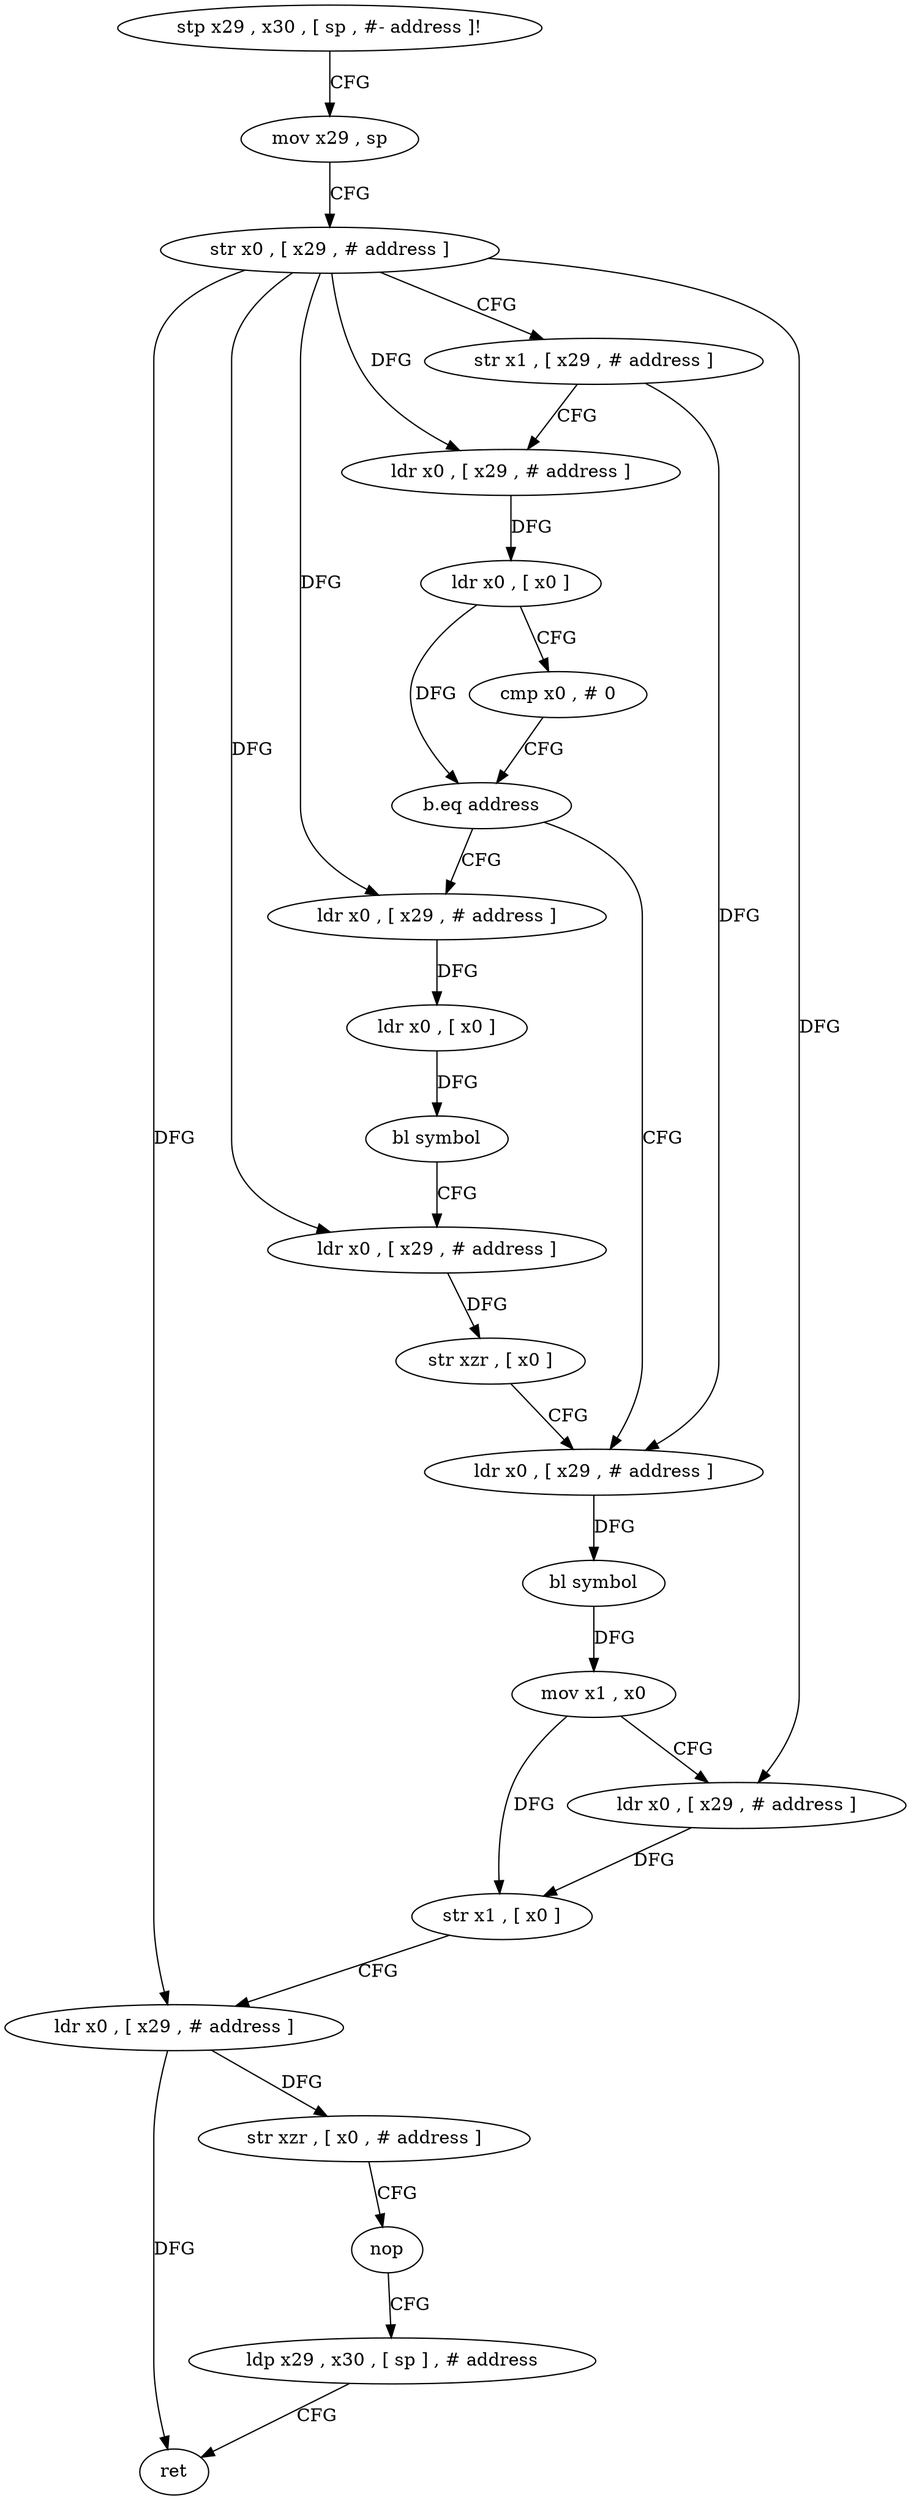 digraph "func" {
"135928" [label = "stp x29 , x30 , [ sp , #- address ]!" ]
"135932" [label = "mov x29 , sp" ]
"135936" [label = "str x0 , [ x29 , # address ]" ]
"135940" [label = "str x1 , [ x29 , # address ]" ]
"135944" [label = "ldr x0 , [ x29 , # address ]" ]
"135948" [label = "ldr x0 , [ x0 ]" ]
"135952" [label = "cmp x0 , # 0" ]
"135956" [label = "b.eq address" ]
"135980" [label = "ldr x0 , [ x29 , # address ]" ]
"135960" [label = "ldr x0 , [ x29 , # address ]" ]
"135984" [label = "bl symbol" ]
"135988" [label = "mov x1 , x0" ]
"135992" [label = "ldr x0 , [ x29 , # address ]" ]
"135996" [label = "str x1 , [ x0 ]" ]
"136000" [label = "ldr x0 , [ x29 , # address ]" ]
"136004" [label = "str xzr , [ x0 , # address ]" ]
"136008" [label = "nop" ]
"136012" [label = "ldp x29 , x30 , [ sp ] , # address" ]
"136016" [label = "ret" ]
"135964" [label = "ldr x0 , [ x0 ]" ]
"135968" [label = "bl symbol" ]
"135972" [label = "ldr x0 , [ x29 , # address ]" ]
"135976" [label = "str xzr , [ x0 ]" ]
"135928" -> "135932" [ label = "CFG" ]
"135932" -> "135936" [ label = "CFG" ]
"135936" -> "135940" [ label = "CFG" ]
"135936" -> "135944" [ label = "DFG" ]
"135936" -> "135992" [ label = "DFG" ]
"135936" -> "136000" [ label = "DFG" ]
"135936" -> "135960" [ label = "DFG" ]
"135936" -> "135972" [ label = "DFG" ]
"135940" -> "135944" [ label = "CFG" ]
"135940" -> "135980" [ label = "DFG" ]
"135944" -> "135948" [ label = "DFG" ]
"135948" -> "135952" [ label = "CFG" ]
"135948" -> "135956" [ label = "DFG" ]
"135952" -> "135956" [ label = "CFG" ]
"135956" -> "135980" [ label = "CFG" ]
"135956" -> "135960" [ label = "CFG" ]
"135980" -> "135984" [ label = "DFG" ]
"135960" -> "135964" [ label = "DFG" ]
"135984" -> "135988" [ label = "DFG" ]
"135988" -> "135992" [ label = "CFG" ]
"135988" -> "135996" [ label = "DFG" ]
"135992" -> "135996" [ label = "DFG" ]
"135996" -> "136000" [ label = "CFG" ]
"136000" -> "136004" [ label = "DFG" ]
"136000" -> "136016" [ label = "DFG" ]
"136004" -> "136008" [ label = "CFG" ]
"136008" -> "136012" [ label = "CFG" ]
"136012" -> "136016" [ label = "CFG" ]
"135964" -> "135968" [ label = "DFG" ]
"135968" -> "135972" [ label = "CFG" ]
"135972" -> "135976" [ label = "DFG" ]
"135976" -> "135980" [ label = "CFG" ]
}
